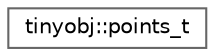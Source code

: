 digraph "Graphical Class Hierarchy"
{
 // LATEX_PDF_SIZE
  bgcolor="transparent";
  edge [fontname=Helvetica,fontsize=10,labelfontname=Helvetica,labelfontsize=10];
  node [fontname=Helvetica,fontsize=10,shape=box,height=0.2,width=0.4];
  rankdir="LR";
  Node0 [id="Node000000",label="tinyobj::points_t",height=0.2,width=0.4,color="grey40", fillcolor="white", style="filled",URL="$structtinyobj_1_1points__t.html",tooltip=" "];
}
